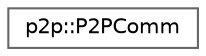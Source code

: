 digraph "Graphical Class Hierarchy"
{
 // LATEX_PDF_SIZE
  bgcolor="transparent";
  edge [fontname=Helvetica,fontsize=10,labelfontname=Helvetica,labelfontsize=10];
  node [fontname=Helvetica,fontsize=10,shape=box,height=0.2,width=0.4];
  rankdir="LR";
  Node0 [id="Node000000",label="p2p::P2PComm",height=0.2,width=0.4,color="grey40", fillcolor="white", style="filled",URL="$classp2p_1_1P2PComm.html",tooltip=" "];
}

